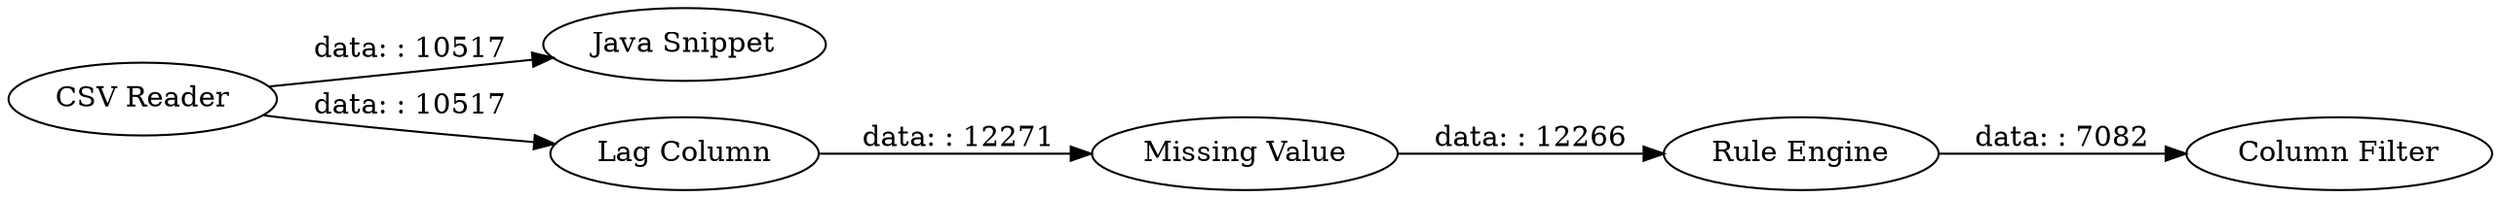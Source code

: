 digraph {
	"6414231168858532443_6" [label="Java Snippet"]
	"6414231168858532443_1" [label="CSV Reader"]
	"6414231168858532443_4" [label="Rule Engine"]
	"6414231168858532443_3" [label="Missing Value"]
	"6414231168858532443_2" [label="Lag Column"]
	"6414231168858532443_5" [label="Column Filter"]
	"6414231168858532443_1" -> "6414231168858532443_6" [label="data: : 10517"]
	"6414231168858532443_1" -> "6414231168858532443_2" [label="data: : 10517"]
	"6414231168858532443_3" -> "6414231168858532443_4" [label="data: : 12266"]
	"6414231168858532443_2" -> "6414231168858532443_3" [label="data: : 12271"]
	"6414231168858532443_4" -> "6414231168858532443_5" [label="data: : 7082"]
	rankdir=LR
}
